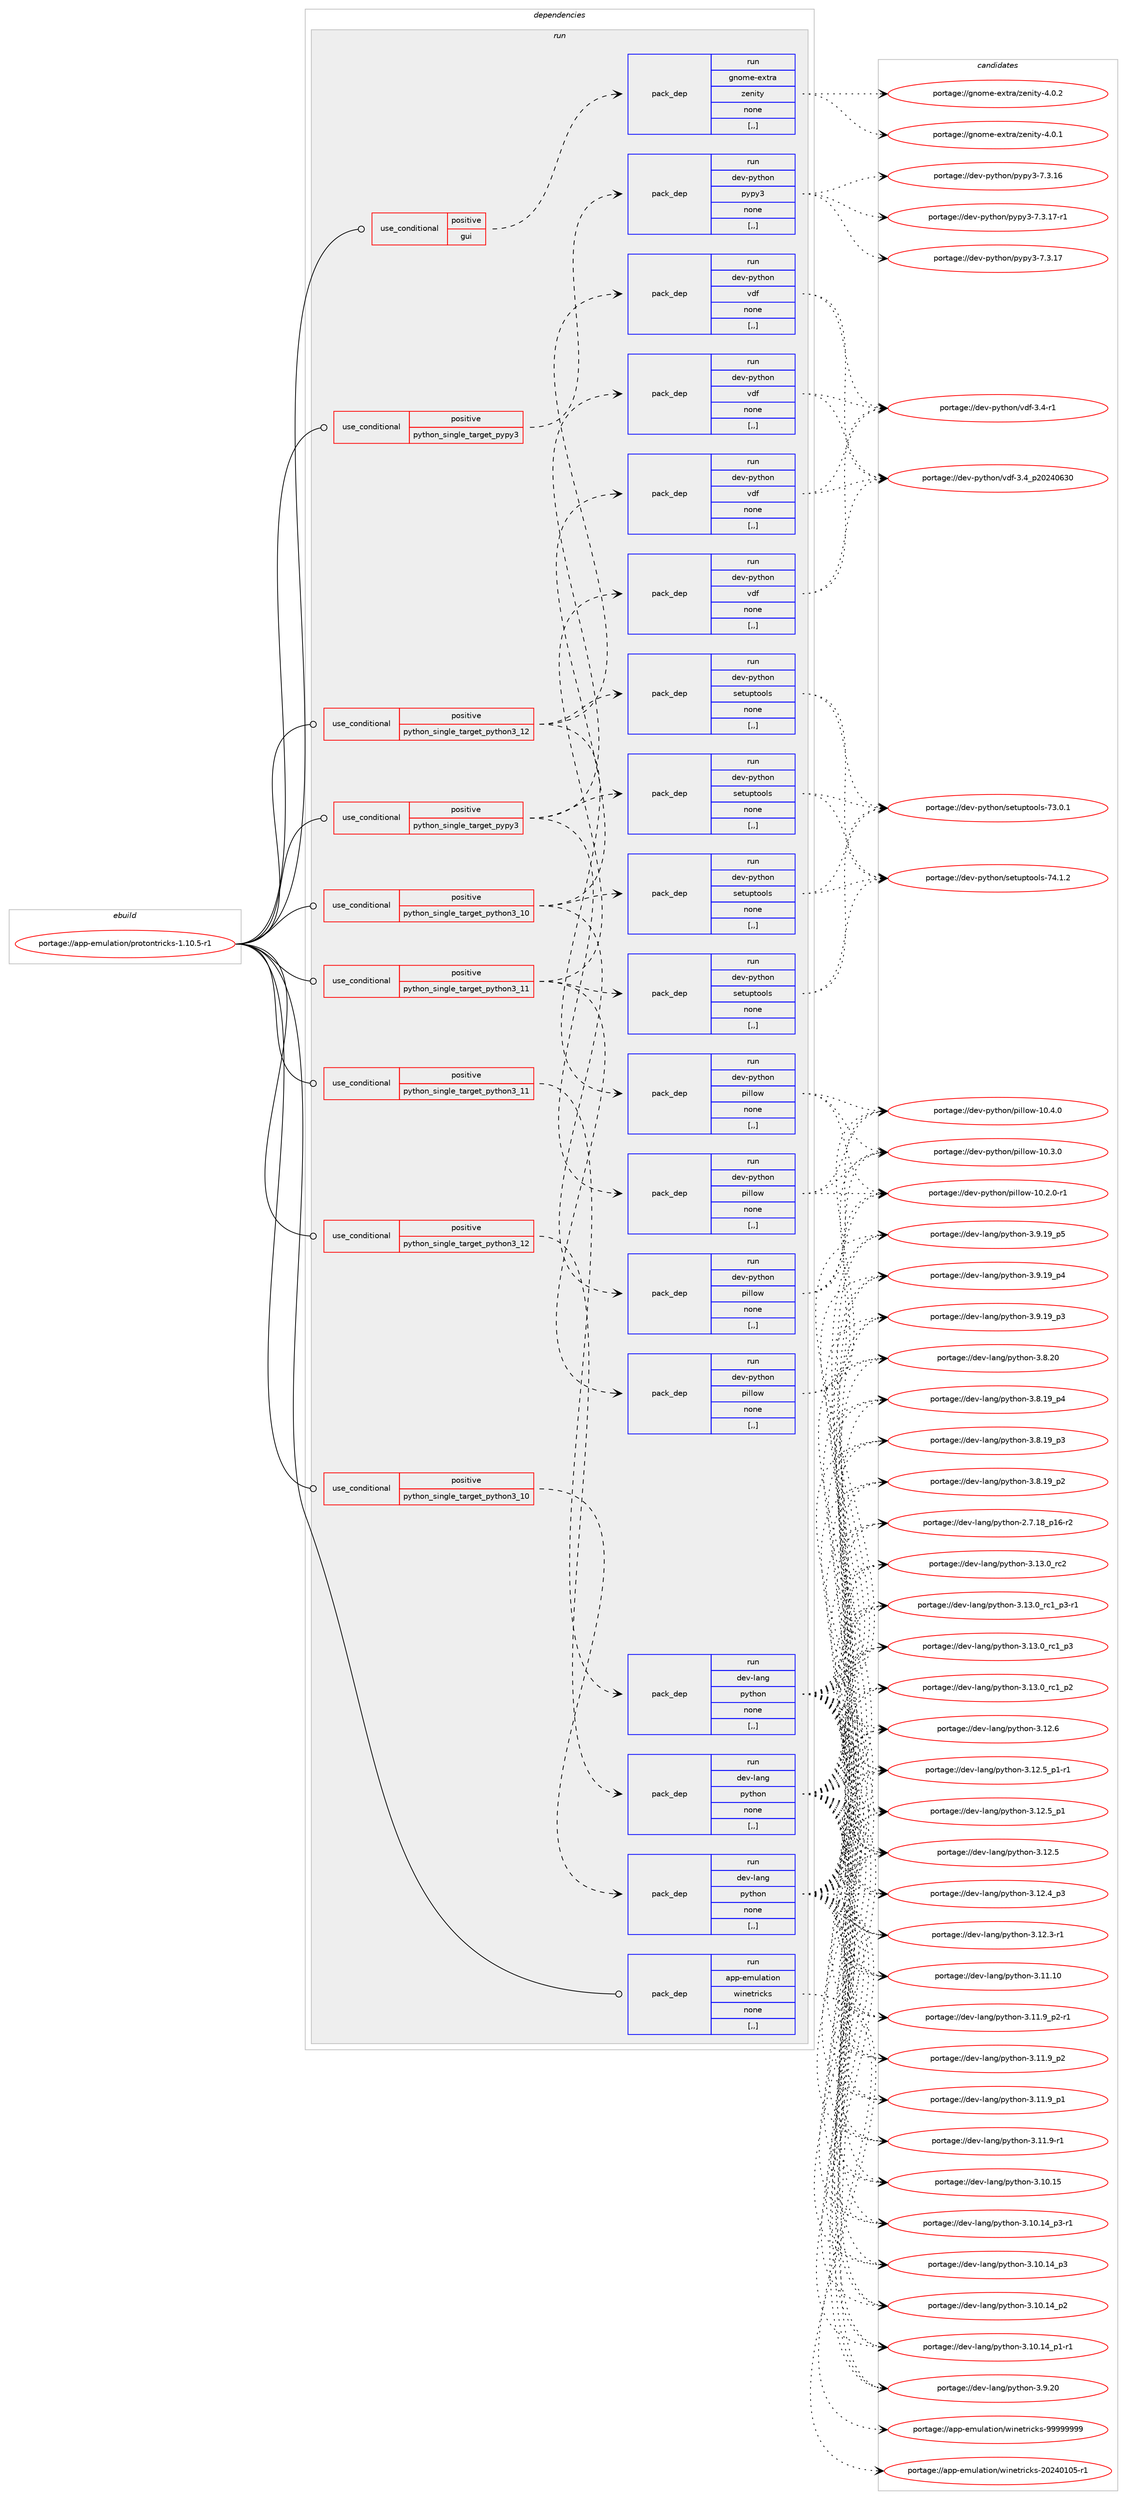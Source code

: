 digraph prolog {

# *************
# Graph options
# *************

newrank=true;
concentrate=true;
compound=true;
graph [rankdir=LR,fontname=Helvetica,fontsize=10,ranksep=1.5];#, ranksep=2.5, nodesep=0.2];
edge  [arrowhead=vee];
node  [fontname=Helvetica,fontsize=10];

# **********
# The ebuild
# **********

subgraph cluster_leftcol {
color=gray;
label=<<i>ebuild</i>>;
id [label="portage://app-emulation/protontricks-1.10.5-r1", color=red, width=4, href="../app-emulation/protontricks-1.10.5-r1.svg"];
}

# ****************
# The dependencies
# ****************

subgraph cluster_midcol {
color=gray;
label=<<i>dependencies</i>>;
subgraph cluster_compile {
fillcolor="#eeeeee";
style=filled;
label=<<i>compile</i>>;
}
subgraph cluster_compileandrun {
fillcolor="#eeeeee";
style=filled;
label=<<i>compile and run</i>>;
}
subgraph cluster_run {
fillcolor="#eeeeee";
style=filled;
label=<<i>run</i>>;
subgraph cond137141 {
dependency520782 [label=<<TABLE BORDER="0" CELLBORDER="1" CELLSPACING="0" CELLPADDING="4"><TR><TD ROWSPAN="3" CELLPADDING="10">use_conditional</TD></TR><TR><TD>positive</TD></TR><TR><TD>gui</TD></TR></TABLE>>, shape=none, color=red];
subgraph pack379835 {
dependency520783 [label=<<TABLE BORDER="0" CELLBORDER="1" CELLSPACING="0" CELLPADDING="4" WIDTH="220"><TR><TD ROWSPAN="6" CELLPADDING="30">pack_dep</TD></TR><TR><TD WIDTH="110">run</TD></TR><TR><TD>gnome-extra</TD></TR><TR><TD>zenity</TD></TR><TR><TD>none</TD></TR><TR><TD>[,,]</TD></TR></TABLE>>, shape=none, color=blue];
}
dependency520782:e -> dependency520783:w [weight=20,style="dashed",arrowhead="vee"];
}
id:e -> dependency520782:w [weight=20,style="solid",arrowhead="odot"];
subgraph cond137142 {
dependency520784 [label=<<TABLE BORDER="0" CELLBORDER="1" CELLSPACING="0" CELLPADDING="4"><TR><TD ROWSPAN="3" CELLPADDING="10">use_conditional</TD></TR><TR><TD>positive</TD></TR><TR><TD>python_single_target_pypy3</TD></TR></TABLE>>, shape=none, color=red];
subgraph pack379836 {
dependency520785 [label=<<TABLE BORDER="0" CELLBORDER="1" CELLSPACING="0" CELLPADDING="4" WIDTH="220"><TR><TD ROWSPAN="6" CELLPADDING="30">pack_dep</TD></TR><TR><TD WIDTH="110">run</TD></TR><TR><TD>dev-python</TD></TR><TR><TD>pillow</TD></TR><TR><TD>none</TD></TR><TR><TD>[,,]</TD></TR></TABLE>>, shape=none, color=blue];
}
dependency520784:e -> dependency520785:w [weight=20,style="dashed",arrowhead="vee"];
subgraph pack379837 {
dependency520786 [label=<<TABLE BORDER="0" CELLBORDER="1" CELLSPACING="0" CELLPADDING="4" WIDTH="220"><TR><TD ROWSPAN="6" CELLPADDING="30">pack_dep</TD></TR><TR><TD WIDTH="110">run</TD></TR><TR><TD>dev-python</TD></TR><TR><TD>setuptools</TD></TR><TR><TD>none</TD></TR><TR><TD>[,,]</TD></TR></TABLE>>, shape=none, color=blue];
}
dependency520784:e -> dependency520786:w [weight=20,style="dashed",arrowhead="vee"];
subgraph pack379838 {
dependency520787 [label=<<TABLE BORDER="0" CELLBORDER="1" CELLSPACING="0" CELLPADDING="4" WIDTH="220"><TR><TD ROWSPAN="6" CELLPADDING="30">pack_dep</TD></TR><TR><TD WIDTH="110">run</TD></TR><TR><TD>dev-python</TD></TR><TR><TD>vdf</TD></TR><TR><TD>none</TD></TR><TR><TD>[,,]</TD></TR></TABLE>>, shape=none, color=blue];
}
dependency520784:e -> dependency520787:w [weight=20,style="dashed",arrowhead="vee"];
}
id:e -> dependency520784:w [weight=20,style="solid",arrowhead="odot"];
subgraph cond137143 {
dependency520788 [label=<<TABLE BORDER="0" CELLBORDER="1" CELLSPACING="0" CELLPADDING="4"><TR><TD ROWSPAN="3" CELLPADDING="10">use_conditional</TD></TR><TR><TD>positive</TD></TR><TR><TD>python_single_target_pypy3</TD></TR></TABLE>>, shape=none, color=red];
subgraph pack379839 {
dependency520789 [label=<<TABLE BORDER="0" CELLBORDER="1" CELLSPACING="0" CELLPADDING="4" WIDTH="220"><TR><TD ROWSPAN="6" CELLPADDING="30">pack_dep</TD></TR><TR><TD WIDTH="110">run</TD></TR><TR><TD>dev-python</TD></TR><TR><TD>pypy3</TD></TR><TR><TD>none</TD></TR><TR><TD>[,,]</TD></TR></TABLE>>, shape=none, color=blue];
}
dependency520788:e -> dependency520789:w [weight=20,style="dashed",arrowhead="vee"];
}
id:e -> dependency520788:w [weight=20,style="solid",arrowhead="odot"];
subgraph cond137144 {
dependency520790 [label=<<TABLE BORDER="0" CELLBORDER="1" CELLSPACING="0" CELLPADDING="4"><TR><TD ROWSPAN="3" CELLPADDING="10">use_conditional</TD></TR><TR><TD>positive</TD></TR><TR><TD>python_single_target_python3_10</TD></TR></TABLE>>, shape=none, color=red];
subgraph pack379840 {
dependency520791 [label=<<TABLE BORDER="0" CELLBORDER="1" CELLSPACING="0" CELLPADDING="4" WIDTH="220"><TR><TD ROWSPAN="6" CELLPADDING="30">pack_dep</TD></TR><TR><TD WIDTH="110">run</TD></TR><TR><TD>dev-lang</TD></TR><TR><TD>python</TD></TR><TR><TD>none</TD></TR><TR><TD>[,,]</TD></TR></TABLE>>, shape=none, color=blue];
}
dependency520790:e -> dependency520791:w [weight=20,style="dashed",arrowhead="vee"];
}
id:e -> dependency520790:w [weight=20,style="solid",arrowhead="odot"];
subgraph cond137145 {
dependency520792 [label=<<TABLE BORDER="0" CELLBORDER="1" CELLSPACING="0" CELLPADDING="4"><TR><TD ROWSPAN="3" CELLPADDING="10">use_conditional</TD></TR><TR><TD>positive</TD></TR><TR><TD>python_single_target_python3_10</TD></TR></TABLE>>, shape=none, color=red];
subgraph pack379841 {
dependency520793 [label=<<TABLE BORDER="0" CELLBORDER="1" CELLSPACING="0" CELLPADDING="4" WIDTH="220"><TR><TD ROWSPAN="6" CELLPADDING="30">pack_dep</TD></TR><TR><TD WIDTH="110">run</TD></TR><TR><TD>dev-python</TD></TR><TR><TD>pillow</TD></TR><TR><TD>none</TD></TR><TR><TD>[,,]</TD></TR></TABLE>>, shape=none, color=blue];
}
dependency520792:e -> dependency520793:w [weight=20,style="dashed",arrowhead="vee"];
subgraph pack379842 {
dependency520794 [label=<<TABLE BORDER="0" CELLBORDER="1" CELLSPACING="0" CELLPADDING="4" WIDTH="220"><TR><TD ROWSPAN="6" CELLPADDING="30">pack_dep</TD></TR><TR><TD WIDTH="110">run</TD></TR><TR><TD>dev-python</TD></TR><TR><TD>setuptools</TD></TR><TR><TD>none</TD></TR><TR><TD>[,,]</TD></TR></TABLE>>, shape=none, color=blue];
}
dependency520792:e -> dependency520794:w [weight=20,style="dashed",arrowhead="vee"];
subgraph pack379843 {
dependency520795 [label=<<TABLE BORDER="0" CELLBORDER="1" CELLSPACING="0" CELLPADDING="4" WIDTH="220"><TR><TD ROWSPAN="6" CELLPADDING="30">pack_dep</TD></TR><TR><TD WIDTH="110">run</TD></TR><TR><TD>dev-python</TD></TR><TR><TD>vdf</TD></TR><TR><TD>none</TD></TR><TR><TD>[,,]</TD></TR></TABLE>>, shape=none, color=blue];
}
dependency520792:e -> dependency520795:w [weight=20,style="dashed",arrowhead="vee"];
}
id:e -> dependency520792:w [weight=20,style="solid",arrowhead="odot"];
subgraph cond137146 {
dependency520796 [label=<<TABLE BORDER="0" CELLBORDER="1" CELLSPACING="0" CELLPADDING="4"><TR><TD ROWSPAN="3" CELLPADDING="10">use_conditional</TD></TR><TR><TD>positive</TD></TR><TR><TD>python_single_target_python3_11</TD></TR></TABLE>>, shape=none, color=red];
subgraph pack379844 {
dependency520797 [label=<<TABLE BORDER="0" CELLBORDER="1" CELLSPACING="0" CELLPADDING="4" WIDTH="220"><TR><TD ROWSPAN="6" CELLPADDING="30">pack_dep</TD></TR><TR><TD WIDTH="110">run</TD></TR><TR><TD>dev-lang</TD></TR><TR><TD>python</TD></TR><TR><TD>none</TD></TR><TR><TD>[,,]</TD></TR></TABLE>>, shape=none, color=blue];
}
dependency520796:e -> dependency520797:w [weight=20,style="dashed",arrowhead="vee"];
}
id:e -> dependency520796:w [weight=20,style="solid",arrowhead="odot"];
subgraph cond137147 {
dependency520798 [label=<<TABLE BORDER="0" CELLBORDER="1" CELLSPACING="0" CELLPADDING="4"><TR><TD ROWSPAN="3" CELLPADDING="10">use_conditional</TD></TR><TR><TD>positive</TD></TR><TR><TD>python_single_target_python3_11</TD></TR></TABLE>>, shape=none, color=red];
subgraph pack379845 {
dependency520799 [label=<<TABLE BORDER="0" CELLBORDER="1" CELLSPACING="0" CELLPADDING="4" WIDTH="220"><TR><TD ROWSPAN="6" CELLPADDING="30">pack_dep</TD></TR><TR><TD WIDTH="110">run</TD></TR><TR><TD>dev-python</TD></TR><TR><TD>pillow</TD></TR><TR><TD>none</TD></TR><TR><TD>[,,]</TD></TR></TABLE>>, shape=none, color=blue];
}
dependency520798:e -> dependency520799:w [weight=20,style="dashed",arrowhead="vee"];
subgraph pack379846 {
dependency520800 [label=<<TABLE BORDER="0" CELLBORDER="1" CELLSPACING="0" CELLPADDING="4" WIDTH="220"><TR><TD ROWSPAN="6" CELLPADDING="30">pack_dep</TD></TR><TR><TD WIDTH="110">run</TD></TR><TR><TD>dev-python</TD></TR><TR><TD>setuptools</TD></TR><TR><TD>none</TD></TR><TR><TD>[,,]</TD></TR></TABLE>>, shape=none, color=blue];
}
dependency520798:e -> dependency520800:w [weight=20,style="dashed",arrowhead="vee"];
subgraph pack379847 {
dependency520801 [label=<<TABLE BORDER="0" CELLBORDER="1" CELLSPACING="0" CELLPADDING="4" WIDTH="220"><TR><TD ROWSPAN="6" CELLPADDING="30">pack_dep</TD></TR><TR><TD WIDTH="110">run</TD></TR><TR><TD>dev-python</TD></TR><TR><TD>vdf</TD></TR><TR><TD>none</TD></TR><TR><TD>[,,]</TD></TR></TABLE>>, shape=none, color=blue];
}
dependency520798:e -> dependency520801:w [weight=20,style="dashed",arrowhead="vee"];
}
id:e -> dependency520798:w [weight=20,style="solid",arrowhead="odot"];
subgraph cond137148 {
dependency520802 [label=<<TABLE BORDER="0" CELLBORDER="1" CELLSPACING="0" CELLPADDING="4"><TR><TD ROWSPAN="3" CELLPADDING="10">use_conditional</TD></TR><TR><TD>positive</TD></TR><TR><TD>python_single_target_python3_12</TD></TR></TABLE>>, shape=none, color=red];
subgraph pack379848 {
dependency520803 [label=<<TABLE BORDER="0" CELLBORDER="1" CELLSPACING="0" CELLPADDING="4" WIDTH="220"><TR><TD ROWSPAN="6" CELLPADDING="30">pack_dep</TD></TR><TR><TD WIDTH="110">run</TD></TR><TR><TD>dev-lang</TD></TR><TR><TD>python</TD></TR><TR><TD>none</TD></TR><TR><TD>[,,]</TD></TR></TABLE>>, shape=none, color=blue];
}
dependency520802:e -> dependency520803:w [weight=20,style="dashed",arrowhead="vee"];
}
id:e -> dependency520802:w [weight=20,style="solid",arrowhead="odot"];
subgraph cond137149 {
dependency520804 [label=<<TABLE BORDER="0" CELLBORDER="1" CELLSPACING="0" CELLPADDING="4"><TR><TD ROWSPAN="3" CELLPADDING="10">use_conditional</TD></TR><TR><TD>positive</TD></TR><TR><TD>python_single_target_python3_12</TD></TR></TABLE>>, shape=none, color=red];
subgraph pack379849 {
dependency520805 [label=<<TABLE BORDER="0" CELLBORDER="1" CELLSPACING="0" CELLPADDING="4" WIDTH="220"><TR><TD ROWSPAN="6" CELLPADDING="30">pack_dep</TD></TR><TR><TD WIDTH="110">run</TD></TR><TR><TD>dev-python</TD></TR><TR><TD>pillow</TD></TR><TR><TD>none</TD></TR><TR><TD>[,,]</TD></TR></TABLE>>, shape=none, color=blue];
}
dependency520804:e -> dependency520805:w [weight=20,style="dashed",arrowhead="vee"];
subgraph pack379850 {
dependency520806 [label=<<TABLE BORDER="0" CELLBORDER="1" CELLSPACING="0" CELLPADDING="4" WIDTH="220"><TR><TD ROWSPAN="6" CELLPADDING="30">pack_dep</TD></TR><TR><TD WIDTH="110">run</TD></TR><TR><TD>dev-python</TD></TR><TR><TD>setuptools</TD></TR><TR><TD>none</TD></TR><TR><TD>[,,]</TD></TR></TABLE>>, shape=none, color=blue];
}
dependency520804:e -> dependency520806:w [weight=20,style="dashed",arrowhead="vee"];
subgraph pack379851 {
dependency520807 [label=<<TABLE BORDER="0" CELLBORDER="1" CELLSPACING="0" CELLPADDING="4" WIDTH="220"><TR><TD ROWSPAN="6" CELLPADDING="30">pack_dep</TD></TR><TR><TD WIDTH="110">run</TD></TR><TR><TD>dev-python</TD></TR><TR><TD>vdf</TD></TR><TR><TD>none</TD></TR><TR><TD>[,,]</TD></TR></TABLE>>, shape=none, color=blue];
}
dependency520804:e -> dependency520807:w [weight=20,style="dashed",arrowhead="vee"];
}
id:e -> dependency520804:w [weight=20,style="solid",arrowhead="odot"];
subgraph pack379852 {
dependency520808 [label=<<TABLE BORDER="0" CELLBORDER="1" CELLSPACING="0" CELLPADDING="4" WIDTH="220"><TR><TD ROWSPAN="6" CELLPADDING="30">pack_dep</TD></TR><TR><TD WIDTH="110">run</TD></TR><TR><TD>app-emulation</TD></TR><TR><TD>winetricks</TD></TR><TR><TD>none</TD></TR><TR><TD>[,,]</TD></TR></TABLE>>, shape=none, color=blue];
}
id:e -> dependency520808:w [weight=20,style="solid",arrowhead="odot"];
}
}

# **************
# The candidates
# **************

subgraph cluster_choices {
rank=same;
color=gray;
label=<<i>candidates</i>>;

subgraph choice379835 {
color=black;
nodesep=1;
choice103110111109101451011201161149747122101110105116121455246484650 [label="portage://gnome-extra/zenity-4.0.2", color=red, width=4,href="../gnome-extra/zenity-4.0.2.svg"];
choice103110111109101451011201161149747122101110105116121455246484649 [label="portage://gnome-extra/zenity-4.0.1", color=red, width=4,href="../gnome-extra/zenity-4.0.1.svg"];
dependency520783:e -> choice103110111109101451011201161149747122101110105116121455246484650:w [style=dotted,weight="100"];
dependency520783:e -> choice103110111109101451011201161149747122101110105116121455246484649:w [style=dotted,weight="100"];
}
subgraph choice379836 {
color=black;
nodesep=1;
choice100101118451121211161041111104711210510810811111945494846524648 [label="portage://dev-python/pillow-10.4.0", color=red, width=4,href="../dev-python/pillow-10.4.0.svg"];
choice100101118451121211161041111104711210510810811111945494846514648 [label="portage://dev-python/pillow-10.3.0", color=red, width=4,href="../dev-python/pillow-10.3.0.svg"];
choice1001011184511212111610411111047112105108108111119454948465046484511449 [label="portage://dev-python/pillow-10.2.0-r1", color=red, width=4,href="../dev-python/pillow-10.2.0-r1.svg"];
dependency520785:e -> choice100101118451121211161041111104711210510810811111945494846524648:w [style=dotted,weight="100"];
dependency520785:e -> choice100101118451121211161041111104711210510810811111945494846514648:w [style=dotted,weight="100"];
dependency520785:e -> choice1001011184511212111610411111047112105108108111119454948465046484511449:w [style=dotted,weight="100"];
}
subgraph choice379837 {
color=black;
nodesep=1;
choice100101118451121211161041111104711510111611711211611111110811545555246494650 [label="portage://dev-python/setuptools-74.1.2", color=red, width=4,href="../dev-python/setuptools-74.1.2.svg"];
choice100101118451121211161041111104711510111611711211611111110811545555146484649 [label="portage://dev-python/setuptools-73.0.1", color=red, width=4,href="../dev-python/setuptools-73.0.1.svg"];
dependency520786:e -> choice100101118451121211161041111104711510111611711211611111110811545555246494650:w [style=dotted,weight="100"];
dependency520786:e -> choice100101118451121211161041111104711510111611711211611111110811545555146484649:w [style=dotted,weight="100"];
}
subgraph choice379838 {
color=black;
nodesep=1;
choice100101118451121211161041111104711810010245514652951125048505248545148 [label="portage://dev-python/vdf-3.4_p20240630", color=red, width=4,href="../dev-python/vdf-3.4_p20240630.svg"];
choice1001011184511212111610411111047118100102455146524511449 [label="portage://dev-python/vdf-3.4-r1", color=red, width=4,href="../dev-python/vdf-3.4-r1.svg"];
dependency520787:e -> choice100101118451121211161041111104711810010245514652951125048505248545148:w [style=dotted,weight="100"];
dependency520787:e -> choice1001011184511212111610411111047118100102455146524511449:w [style=dotted,weight="100"];
}
subgraph choice379839 {
color=black;
nodesep=1;
choice100101118451121211161041111104711212111212151455546514649554511449 [label="portage://dev-python/pypy3-7.3.17-r1", color=red, width=4,href="../dev-python/pypy3-7.3.17-r1.svg"];
choice10010111845112121116104111110471121211121215145554651464955 [label="portage://dev-python/pypy3-7.3.17", color=red, width=4,href="../dev-python/pypy3-7.3.17.svg"];
choice10010111845112121116104111110471121211121215145554651464954 [label="portage://dev-python/pypy3-7.3.16", color=red, width=4,href="../dev-python/pypy3-7.3.16.svg"];
dependency520789:e -> choice100101118451121211161041111104711212111212151455546514649554511449:w [style=dotted,weight="100"];
dependency520789:e -> choice10010111845112121116104111110471121211121215145554651464955:w [style=dotted,weight="100"];
dependency520789:e -> choice10010111845112121116104111110471121211121215145554651464954:w [style=dotted,weight="100"];
}
subgraph choice379840 {
color=black;
nodesep=1;
choice10010111845108971101034711212111610411111045514649514648951149950 [label="portage://dev-lang/python-3.13.0_rc2", color=red, width=4,href="../dev-lang/python-3.13.0_rc2.svg"];
choice1001011184510897110103471121211161041111104551464951464895114994995112514511449 [label="portage://dev-lang/python-3.13.0_rc1_p3-r1", color=red, width=4,href="../dev-lang/python-3.13.0_rc1_p3-r1.svg"];
choice100101118451089711010347112121116104111110455146495146489511499499511251 [label="portage://dev-lang/python-3.13.0_rc1_p3", color=red, width=4,href="../dev-lang/python-3.13.0_rc1_p3.svg"];
choice100101118451089711010347112121116104111110455146495146489511499499511250 [label="portage://dev-lang/python-3.13.0_rc1_p2", color=red, width=4,href="../dev-lang/python-3.13.0_rc1_p2.svg"];
choice10010111845108971101034711212111610411111045514649504654 [label="portage://dev-lang/python-3.12.6", color=red, width=4,href="../dev-lang/python-3.12.6.svg"];
choice1001011184510897110103471121211161041111104551464950465395112494511449 [label="portage://dev-lang/python-3.12.5_p1-r1", color=red, width=4,href="../dev-lang/python-3.12.5_p1-r1.svg"];
choice100101118451089711010347112121116104111110455146495046539511249 [label="portage://dev-lang/python-3.12.5_p1", color=red, width=4,href="../dev-lang/python-3.12.5_p1.svg"];
choice10010111845108971101034711212111610411111045514649504653 [label="portage://dev-lang/python-3.12.5", color=red, width=4,href="../dev-lang/python-3.12.5.svg"];
choice100101118451089711010347112121116104111110455146495046529511251 [label="portage://dev-lang/python-3.12.4_p3", color=red, width=4,href="../dev-lang/python-3.12.4_p3.svg"];
choice100101118451089711010347112121116104111110455146495046514511449 [label="portage://dev-lang/python-3.12.3-r1", color=red, width=4,href="../dev-lang/python-3.12.3-r1.svg"];
choice1001011184510897110103471121211161041111104551464949464948 [label="portage://dev-lang/python-3.11.10", color=red, width=4,href="../dev-lang/python-3.11.10.svg"];
choice1001011184510897110103471121211161041111104551464949465795112504511449 [label="portage://dev-lang/python-3.11.9_p2-r1", color=red, width=4,href="../dev-lang/python-3.11.9_p2-r1.svg"];
choice100101118451089711010347112121116104111110455146494946579511250 [label="portage://dev-lang/python-3.11.9_p2", color=red, width=4,href="../dev-lang/python-3.11.9_p2.svg"];
choice100101118451089711010347112121116104111110455146494946579511249 [label="portage://dev-lang/python-3.11.9_p1", color=red, width=4,href="../dev-lang/python-3.11.9_p1.svg"];
choice100101118451089711010347112121116104111110455146494946574511449 [label="portage://dev-lang/python-3.11.9-r1", color=red, width=4,href="../dev-lang/python-3.11.9-r1.svg"];
choice1001011184510897110103471121211161041111104551464948464953 [label="portage://dev-lang/python-3.10.15", color=red, width=4,href="../dev-lang/python-3.10.15.svg"];
choice100101118451089711010347112121116104111110455146494846495295112514511449 [label="portage://dev-lang/python-3.10.14_p3-r1", color=red, width=4,href="../dev-lang/python-3.10.14_p3-r1.svg"];
choice10010111845108971101034711212111610411111045514649484649529511251 [label="portage://dev-lang/python-3.10.14_p3", color=red, width=4,href="../dev-lang/python-3.10.14_p3.svg"];
choice10010111845108971101034711212111610411111045514649484649529511250 [label="portage://dev-lang/python-3.10.14_p2", color=red, width=4,href="../dev-lang/python-3.10.14_p2.svg"];
choice100101118451089711010347112121116104111110455146494846495295112494511449 [label="portage://dev-lang/python-3.10.14_p1-r1", color=red, width=4,href="../dev-lang/python-3.10.14_p1-r1.svg"];
choice10010111845108971101034711212111610411111045514657465048 [label="portage://dev-lang/python-3.9.20", color=red, width=4,href="../dev-lang/python-3.9.20.svg"];
choice100101118451089711010347112121116104111110455146574649579511253 [label="portage://dev-lang/python-3.9.19_p5", color=red, width=4,href="../dev-lang/python-3.9.19_p5.svg"];
choice100101118451089711010347112121116104111110455146574649579511252 [label="portage://dev-lang/python-3.9.19_p4", color=red, width=4,href="../dev-lang/python-3.9.19_p4.svg"];
choice100101118451089711010347112121116104111110455146574649579511251 [label="portage://dev-lang/python-3.9.19_p3", color=red, width=4,href="../dev-lang/python-3.9.19_p3.svg"];
choice10010111845108971101034711212111610411111045514656465048 [label="portage://dev-lang/python-3.8.20", color=red, width=4,href="../dev-lang/python-3.8.20.svg"];
choice100101118451089711010347112121116104111110455146564649579511252 [label="portage://dev-lang/python-3.8.19_p4", color=red, width=4,href="../dev-lang/python-3.8.19_p4.svg"];
choice100101118451089711010347112121116104111110455146564649579511251 [label="portage://dev-lang/python-3.8.19_p3", color=red, width=4,href="../dev-lang/python-3.8.19_p3.svg"];
choice100101118451089711010347112121116104111110455146564649579511250 [label="portage://dev-lang/python-3.8.19_p2", color=red, width=4,href="../dev-lang/python-3.8.19_p2.svg"];
choice100101118451089711010347112121116104111110455046554649569511249544511450 [label="portage://dev-lang/python-2.7.18_p16-r2", color=red, width=4,href="../dev-lang/python-2.7.18_p16-r2.svg"];
dependency520791:e -> choice10010111845108971101034711212111610411111045514649514648951149950:w [style=dotted,weight="100"];
dependency520791:e -> choice1001011184510897110103471121211161041111104551464951464895114994995112514511449:w [style=dotted,weight="100"];
dependency520791:e -> choice100101118451089711010347112121116104111110455146495146489511499499511251:w [style=dotted,weight="100"];
dependency520791:e -> choice100101118451089711010347112121116104111110455146495146489511499499511250:w [style=dotted,weight="100"];
dependency520791:e -> choice10010111845108971101034711212111610411111045514649504654:w [style=dotted,weight="100"];
dependency520791:e -> choice1001011184510897110103471121211161041111104551464950465395112494511449:w [style=dotted,weight="100"];
dependency520791:e -> choice100101118451089711010347112121116104111110455146495046539511249:w [style=dotted,weight="100"];
dependency520791:e -> choice10010111845108971101034711212111610411111045514649504653:w [style=dotted,weight="100"];
dependency520791:e -> choice100101118451089711010347112121116104111110455146495046529511251:w [style=dotted,weight="100"];
dependency520791:e -> choice100101118451089711010347112121116104111110455146495046514511449:w [style=dotted,weight="100"];
dependency520791:e -> choice1001011184510897110103471121211161041111104551464949464948:w [style=dotted,weight="100"];
dependency520791:e -> choice1001011184510897110103471121211161041111104551464949465795112504511449:w [style=dotted,weight="100"];
dependency520791:e -> choice100101118451089711010347112121116104111110455146494946579511250:w [style=dotted,weight="100"];
dependency520791:e -> choice100101118451089711010347112121116104111110455146494946579511249:w [style=dotted,weight="100"];
dependency520791:e -> choice100101118451089711010347112121116104111110455146494946574511449:w [style=dotted,weight="100"];
dependency520791:e -> choice1001011184510897110103471121211161041111104551464948464953:w [style=dotted,weight="100"];
dependency520791:e -> choice100101118451089711010347112121116104111110455146494846495295112514511449:w [style=dotted,weight="100"];
dependency520791:e -> choice10010111845108971101034711212111610411111045514649484649529511251:w [style=dotted,weight="100"];
dependency520791:e -> choice10010111845108971101034711212111610411111045514649484649529511250:w [style=dotted,weight="100"];
dependency520791:e -> choice100101118451089711010347112121116104111110455146494846495295112494511449:w [style=dotted,weight="100"];
dependency520791:e -> choice10010111845108971101034711212111610411111045514657465048:w [style=dotted,weight="100"];
dependency520791:e -> choice100101118451089711010347112121116104111110455146574649579511253:w [style=dotted,weight="100"];
dependency520791:e -> choice100101118451089711010347112121116104111110455146574649579511252:w [style=dotted,weight="100"];
dependency520791:e -> choice100101118451089711010347112121116104111110455146574649579511251:w [style=dotted,weight="100"];
dependency520791:e -> choice10010111845108971101034711212111610411111045514656465048:w [style=dotted,weight="100"];
dependency520791:e -> choice100101118451089711010347112121116104111110455146564649579511252:w [style=dotted,weight="100"];
dependency520791:e -> choice100101118451089711010347112121116104111110455146564649579511251:w [style=dotted,weight="100"];
dependency520791:e -> choice100101118451089711010347112121116104111110455146564649579511250:w [style=dotted,weight="100"];
dependency520791:e -> choice100101118451089711010347112121116104111110455046554649569511249544511450:w [style=dotted,weight="100"];
}
subgraph choice379841 {
color=black;
nodesep=1;
choice100101118451121211161041111104711210510810811111945494846524648 [label="portage://dev-python/pillow-10.4.0", color=red, width=4,href="../dev-python/pillow-10.4.0.svg"];
choice100101118451121211161041111104711210510810811111945494846514648 [label="portage://dev-python/pillow-10.3.0", color=red, width=4,href="../dev-python/pillow-10.3.0.svg"];
choice1001011184511212111610411111047112105108108111119454948465046484511449 [label="portage://dev-python/pillow-10.2.0-r1", color=red, width=4,href="../dev-python/pillow-10.2.0-r1.svg"];
dependency520793:e -> choice100101118451121211161041111104711210510810811111945494846524648:w [style=dotted,weight="100"];
dependency520793:e -> choice100101118451121211161041111104711210510810811111945494846514648:w [style=dotted,weight="100"];
dependency520793:e -> choice1001011184511212111610411111047112105108108111119454948465046484511449:w [style=dotted,weight="100"];
}
subgraph choice379842 {
color=black;
nodesep=1;
choice100101118451121211161041111104711510111611711211611111110811545555246494650 [label="portage://dev-python/setuptools-74.1.2", color=red, width=4,href="../dev-python/setuptools-74.1.2.svg"];
choice100101118451121211161041111104711510111611711211611111110811545555146484649 [label="portage://dev-python/setuptools-73.0.1", color=red, width=4,href="../dev-python/setuptools-73.0.1.svg"];
dependency520794:e -> choice100101118451121211161041111104711510111611711211611111110811545555246494650:w [style=dotted,weight="100"];
dependency520794:e -> choice100101118451121211161041111104711510111611711211611111110811545555146484649:w [style=dotted,weight="100"];
}
subgraph choice379843 {
color=black;
nodesep=1;
choice100101118451121211161041111104711810010245514652951125048505248545148 [label="portage://dev-python/vdf-3.4_p20240630", color=red, width=4,href="../dev-python/vdf-3.4_p20240630.svg"];
choice1001011184511212111610411111047118100102455146524511449 [label="portage://dev-python/vdf-3.4-r1", color=red, width=4,href="../dev-python/vdf-3.4-r1.svg"];
dependency520795:e -> choice100101118451121211161041111104711810010245514652951125048505248545148:w [style=dotted,weight="100"];
dependency520795:e -> choice1001011184511212111610411111047118100102455146524511449:w [style=dotted,weight="100"];
}
subgraph choice379844 {
color=black;
nodesep=1;
choice10010111845108971101034711212111610411111045514649514648951149950 [label="portage://dev-lang/python-3.13.0_rc2", color=red, width=4,href="../dev-lang/python-3.13.0_rc2.svg"];
choice1001011184510897110103471121211161041111104551464951464895114994995112514511449 [label="portage://dev-lang/python-3.13.0_rc1_p3-r1", color=red, width=4,href="../dev-lang/python-3.13.0_rc1_p3-r1.svg"];
choice100101118451089711010347112121116104111110455146495146489511499499511251 [label="portage://dev-lang/python-3.13.0_rc1_p3", color=red, width=4,href="../dev-lang/python-3.13.0_rc1_p3.svg"];
choice100101118451089711010347112121116104111110455146495146489511499499511250 [label="portage://dev-lang/python-3.13.0_rc1_p2", color=red, width=4,href="../dev-lang/python-3.13.0_rc1_p2.svg"];
choice10010111845108971101034711212111610411111045514649504654 [label="portage://dev-lang/python-3.12.6", color=red, width=4,href="../dev-lang/python-3.12.6.svg"];
choice1001011184510897110103471121211161041111104551464950465395112494511449 [label="portage://dev-lang/python-3.12.5_p1-r1", color=red, width=4,href="../dev-lang/python-3.12.5_p1-r1.svg"];
choice100101118451089711010347112121116104111110455146495046539511249 [label="portage://dev-lang/python-3.12.5_p1", color=red, width=4,href="../dev-lang/python-3.12.5_p1.svg"];
choice10010111845108971101034711212111610411111045514649504653 [label="portage://dev-lang/python-3.12.5", color=red, width=4,href="../dev-lang/python-3.12.5.svg"];
choice100101118451089711010347112121116104111110455146495046529511251 [label="portage://dev-lang/python-3.12.4_p3", color=red, width=4,href="../dev-lang/python-3.12.4_p3.svg"];
choice100101118451089711010347112121116104111110455146495046514511449 [label="portage://dev-lang/python-3.12.3-r1", color=red, width=4,href="../dev-lang/python-3.12.3-r1.svg"];
choice1001011184510897110103471121211161041111104551464949464948 [label="portage://dev-lang/python-3.11.10", color=red, width=4,href="../dev-lang/python-3.11.10.svg"];
choice1001011184510897110103471121211161041111104551464949465795112504511449 [label="portage://dev-lang/python-3.11.9_p2-r1", color=red, width=4,href="../dev-lang/python-3.11.9_p2-r1.svg"];
choice100101118451089711010347112121116104111110455146494946579511250 [label="portage://dev-lang/python-3.11.9_p2", color=red, width=4,href="../dev-lang/python-3.11.9_p2.svg"];
choice100101118451089711010347112121116104111110455146494946579511249 [label="portage://dev-lang/python-3.11.9_p1", color=red, width=4,href="../dev-lang/python-3.11.9_p1.svg"];
choice100101118451089711010347112121116104111110455146494946574511449 [label="portage://dev-lang/python-3.11.9-r1", color=red, width=4,href="../dev-lang/python-3.11.9-r1.svg"];
choice1001011184510897110103471121211161041111104551464948464953 [label="portage://dev-lang/python-3.10.15", color=red, width=4,href="../dev-lang/python-3.10.15.svg"];
choice100101118451089711010347112121116104111110455146494846495295112514511449 [label="portage://dev-lang/python-3.10.14_p3-r1", color=red, width=4,href="../dev-lang/python-3.10.14_p3-r1.svg"];
choice10010111845108971101034711212111610411111045514649484649529511251 [label="portage://dev-lang/python-3.10.14_p3", color=red, width=4,href="../dev-lang/python-3.10.14_p3.svg"];
choice10010111845108971101034711212111610411111045514649484649529511250 [label="portage://dev-lang/python-3.10.14_p2", color=red, width=4,href="../dev-lang/python-3.10.14_p2.svg"];
choice100101118451089711010347112121116104111110455146494846495295112494511449 [label="portage://dev-lang/python-3.10.14_p1-r1", color=red, width=4,href="../dev-lang/python-3.10.14_p1-r1.svg"];
choice10010111845108971101034711212111610411111045514657465048 [label="portage://dev-lang/python-3.9.20", color=red, width=4,href="../dev-lang/python-3.9.20.svg"];
choice100101118451089711010347112121116104111110455146574649579511253 [label="portage://dev-lang/python-3.9.19_p5", color=red, width=4,href="../dev-lang/python-3.9.19_p5.svg"];
choice100101118451089711010347112121116104111110455146574649579511252 [label="portage://dev-lang/python-3.9.19_p4", color=red, width=4,href="../dev-lang/python-3.9.19_p4.svg"];
choice100101118451089711010347112121116104111110455146574649579511251 [label="portage://dev-lang/python-3.9.19_p3", color=red, width=4,href="../dev-lang/python-3.9.19_p3.svg"];
choice10010111845108971101034711212111610411111045514656465048 [label="portage://dev-lang/python-3.8.20", color=red, width=4,href="../dev-lang/python-3.8.20.svg"];
choice100101118451089711010347112121116104111110455146564649579511252 [label="portage://dev-lang/python-3.8.19_p4", color=red, width=4,href="../dev-lang/python-3.8.19_p4.svg"];
choice100101118451089711010347112121116104111110455146564649579511251 [label="portage://dev-lang/python-3.8.19_p3", color=red, width=4,href="../dev-lang/python-3.8.19_p3.svg"];
choice100101118451089711010347112121116104111110455146564649579511250 [label="portage://dev-lang/python-3.8.19_p2", color=red, width=4,href="../dev-lang/python-3.8.19_p2.svg"];
choice100101118451089711010347112121116104111110455046554649569511249544511450 [label="portage://dev-lang/python-2.7.18_p16-r2", color=red, width=4,href="../dev-lang/python-2.7.18_p16-r2.svg"];
dependency520797:e -> choice10010111845108971101034711212111610411111045514649514648951149950:w [style=dotted,weight="100"];
dependency520797:e -> choice1001011184510897110103471121211161041111104551464951464895114994995112514511449:w [style=dotted,weight="100"];
dependency520797:e -> choice100101118451089711010347112121116104111110455146495146489511499499511251:w [style=dotted,weight="100"];
dependency520797:e -> choice100101118451089711010347112121116104111110455146495146489511499499511250:w [style=dotted,weight="100"];
dependency520797:e -> choice10010111845108971101034711212111610411111045514649504654:w [style=dotted,weight="100"];
dependency520797:e -> choice1001011184510897110103471121211161041111104551464950465395112494511449:w [style=dotted,weight="100"];
dependency520797:e -> choice100101118451089711010347112121116104111110455146495046539511249:w [style=dotted,weight="100"];
dependency520797:e -> choice10010111845108971101034711212111610411111045514649504653:w [style=dotted,weight="100"];
dependency520797:e -> choice100101118451089711010347112121116104111110455146495046529511251:w [style=dotted,weight="100"];
dependency520797:e -> choice100101118451089711010347112121116104111110455146495046514511449:w [style=dotted,weight="100"];
dependency520797:e -> choice1001011184510897110103471121211161041111104551464949464948:w [style=dotted,weight="100"];
dependency520797:e -> choice1001011184510897110103471121211161041111104551464949465795112504511449:w [style=dotted,weight="100"];
dependency520797:e -> choice100101118451089711010347112121116104111110455146494946579511250:w [style=dotted,weight="100"];
dependency520797:e -> choice100101118451089711010347112121116104111110455146494946579511249:w [style=dotted,weight="100"];
dependency520797:e -> choice100101118451089711010347112121116104111110455146494946574511449:w [style=dotted,weight="100"];
dependency520797:e -> choice1001011184510897110103471121211161041111104551464948464953:w [style=dotted,weight="100"];
dependency520797:e -> choice100101118451089711010347112121116104111110455146494846495295112514511449:w [style=dotted,weight="100"];
dependency520797:e -> choice10010111845108971101034711212111610411111045514649484649529511251:w [style=dotted,weight="100"];
dependency520797:e -> choice10010111845108971101034711212111610411111045514649484649529511250:w [style=dotted,weight="100"];
dependency520797:e -> choice100101118451089711010347112121116104111110455146494846495295112494511449:w [style=dotted,weight="100"];
dependency520797:e -> choice10010111845108971101034711212111610411111045514657465048:w [style=dotted,weight="100"];
dependency520797:e -> choice100101118451089711010347112121116104111110455146574649579511253:w [style=dotted,weight="100"];
dependency520797:e -> choice100101118451089711010347112121116104111110455146574649579511252:w [style=dotted,weight="100"];
dependency520797:e -> choice100101118451089711010347112121116104111110455146574649579511251:w [style=dotted,weight="100"];
dependency520797:e -> choice10010111845108971101034711212111610411111045514656465048:w [style=dotted,weight="100"];
dependency520797:e -> choice100101118451089711010347112121116104111110455146564649579511252:w [style=dotted,weight="100"];
dependency520797:e -> choice100101118451089711010347112121116104111110455146564649579511251:w [style=dotted,weight="100"];
dependency520797:e -> choice100101118451089711010347112121116104111110455146564649579511250:w [style=dotted,weight="100"];
dependency520797:e -> choice100101118451089711010347112121116104111110455046554649569511249544511450:w [style=dotted,weight="100"];
}
subgraph choice379845 {
color=black;
nodesep=1;
choice100101118451121211161041111104711210510810811111945494846524648 [label="portage://dev-python/pillow-10.4.0", color=red, width=4,href="../dev-python/pillow-10.4.0.svg"];
choice100101118451121211161041111104711210510810811111945494846514648 [label="portage://dev-python/pillow-10.3.0", color=red, width=4,href="../dev-python/pillow-10.3.0.svg"];
choice1001011184511212111610411111047112105108108111119454948465046484511449 [label="portage://dev-python/pillow-10.2.0-r1", color=red, width=4,href="../dev-python/pillow-10.2.0-r1.svg"];
dependency520799:e -> choice100101118451121211161041111104711210510810811111945494846524648:w [style=dotted,weight="100"];
dependency520799:e -> choice100101118451121211161041111104711210510810811111945494846514648:w [style=dotted,weight="100"];
dependency520799:e -> choice1001011184511212111610411111047112105108108111119454948465046484511449:w [style=dotted,weight="100"];
}
subgraph choice379846 {
color=black;
nodesep=1;
choice100101118451121211161041111104711510111611711211611111110811545555246494650 [label="portage://dev-python/setuptools-74.1.2", color=red, width=4,href="../dev-python/setuptools-74.1.2.svg"];
choice100101118451121211161041111104711510111611711211611111110811545555146484649 [label="portage://dev-python/setuptools-73.0.1", color=red, width=4,href="../dev-python/setuptools-73.0.1.svg"];
dependency520800:e -> choice100101118451121211161041111104711510111611711211611111110811545555246494650:w [style=dotted,weight="100"];
dependency520800:e -> choice100101118451121211161041111104711510111611711211611111110811545555146484649:w [style=dotted,weight="100"];
}
subgraph choice379847 {
color=black;
nodesep=1;
choice100101118451121211161041111104711810010245514652951125048505248545148 [label="portage://dev-python/vdf-3.4_p20240630", color=red, width=4,href="../dev-python/vdf-3.4_p20240630.svg"];
choice1001011184511212111610411111047118100102455146524511449 [label="portage://dev-python/vdf-3.4-r1", color=red, width=4,href="../dev-python/vdf-3.4-r1.svg"];
dependency520801:e -> choice100101118451121211161041111104711810010245514652951125048505248545148:w [style=dotted,weight="100"];
dependency520801:e -> choice1001011184511212111610411111047118100102455146524511449:w [style=dotted,weight="100"];
}
subgraph choice379848 {
color=black;
nodesep=1;
choice10010111845108971101034711212111610411111045514649514648951149950 [label="portage://dev-lang/python-3.13.0_rc2", color=red, width=4,href="../dev-lang/python-3.13.0_rc2.svg"];
choice1001011184510897110103471121211161041111104551464951464895114994995112514511449 [label="portage://dev-lang/python-3.13.0_rc1_p3-r1", color=red, width=4,href="../dev-lang/python-3.13.0_rc1_p3-r1.svg"];
choice100101118451089711010347112121116104111110455146495146489511499499511251 [label="portage://dev-lang/python-3.13.0_rc1_p3", color=red, width=4,href="../dev-lang/python-3.13.0_rc1_p3.svg"];
choice100101118451089711010347112121116104111110455146495146489511499499511250 [label="portage://dev-lang/python-3.13.0_rc1_p2", color=red, width=4,href="../dev-lang/python-3.13.0_rc1_p2.svg"];
choice10010111845108971101034711212111610411111045514649504654 [label="portage://dev-lang/python-3.12.6", color=red, width=4,href="../dev-lang/python-3.12.6.svg"];
choice1001011184510897110103471121211161041111104551464950465395112494511449 [label="portage://dev-lang/python-3.12.5_p1-r1", color=red, width=4,href="../dev-lang/python-3.12.5_p1-r1.svg"];
choice100101118451089711010347112121116104111110455146495046539511249 [label="portage://dev-lang/python-3.12.5_p1", color=red, width=4,href="../dev-lang/python-3.12.5_p1.svg"];
choice10010111845108971101034711212111610411111045514649504653 [label="portage://dev-lang/python-3.12.5", color=red, width=4,href="../dev-lang/python-3.12.5.svg"];
choice100101118451089711010347112121116104111110455146495046529511251 [label="portage://dev-lang/python-3.12.4_p3", color=red, width=4,href="../dev-lang/python-3.12.4_p3.svg"];
choice100101118451089711010347112121116104111110455146495046514511449 [label="portage://dev-lang/python-3.12.3-r1", color=red, width=4,href="../dev-lang/python-3.12.3-r1.svg"];
choice1001011184510897110103471121211161041111104551464949464948 [label="portage://dev-lang/python-3.11.10", color=red, width=4,href="../dev-lang/python-3.11.10.svg"];
choice1001011184510897110103471121211161041111104551464949465795112504511449 [label="portage://dev-lang/python-3.11.9_p2-r1", color=red, width=4,href="../dev-lang/python-3.11.9_p2-r1.svg"];
choice100101118451089711010347112121116104111110455146494946579511250 [label="portage://dev-lang/python-3.11.9_p2", color=red, width=4,href="../dev-lang/python-3.11.9_p2.svg"];
choice100101118451089711010347112121116104111110455146494946579511249 [label="portage://dev-lang/python-3.11.9_p1", color=red, width=4,href="../dev-lang/python-3.11.9_p1.svg"];
choice100101118451089711010347112121116104111110455146494946574511449 [label="portage://dev-lang/python-3.11.9-r1", color=red, width=4,href="../dev-lang/python-3.11.9-r1.svg"];
choice1001011184510897110103471121211161041111104551464948464953 [label="portage://dev-lang/python-3.10.15", color=red, width=4,href="../dev-lang/python-3.10.15.svg"];
choice100101118451089711010347112121116104111110455146494846495295112514511449 [label="portage://dev-lang/python-3.10.14_p3-r1", color=red, width=4,href="../dev-lang/python-3.10.14_p3-r1.svg"];
choice10010111845108971101034711212111610411111045514649484649529511251 [label="portage://dev-lang/python-3.10.14_p3", color=red, width=4,href="../dev-lang/python-3.10.14_p3.svg"];
choice10010111845108971101034711212111610411111045514649484649529511250 [label="portage://dev-lang/python-3.10.14_p2", color=red, width=4,href="../dev-lang/python-3.10.14_p2.svg"];
choice100101118451089711010347112121116104111110455146494846495295112494511449 [label="portage://dev-lang/python-3.10.14_p1-r1", color=red, width=4,href="../dev-lang/python-3.10.14_p1-r1.svg"];
choice10010111845108971101034711212111610411111045514657465048 [label="portage://dev-lang/python-3.9.20", color=red, width=4,href="../dev-lang/python-3.9.20.svg"];
choice100101118451089711010347112121116104111110455146574649579511253 [label="portage://dev-lang/python-3.9.19_p5", color=red, width=4,href="../dev-lang/python-3.9.19_p5.svg"];
choice100101118451089711010347112121116104111110455146574649579511252 [label="portage://dev-lang/python-3.9.19_p4", color=red, width=4,href="../dev-lang/python-3.9.19_p4.svg"];
choice100101118451089711010347112121116104111110455146574649579511251 [label="portage://dev-lang/python-3.9.19_p3", color=red, width=4,href="../dev-lang/python-3.9.19_p3.svg"];
choice10010111845108971101034711212111610411111045514656465048 [label="portage://dev-lang/python-3.8.20", color=red, width=4,href="../dev-lang/python-3.8.20.svg"];
choice100101118451089711010347112121116104111110455146564649579511252 [label="portage://dev-lang/python-3.8.19_p4", color=red, width=4,href="../dev-lang/python-3.8.19_p4.svg"];
choice100101118451089711010347112121116104111110455146564649579511251 [label="portage://dev-lang/python-3.8.19_p3", color=red, width=4,href="../dev-lang/python-3.8.19_p3.svg"];
choice100101118451089711010347112121116104111110455146564649579511250 [label="portage://dev-lang/python-3.8.19_p2", color=red, width=4,href="../dev-lang/python-3.8.19_p2.svg"];
choice100101118451089711010347112121116104111110455046554649569511249544511450 [label="portage://dev-lang/python-2.7.18_p16-r2", color=red, width=4,href="../dev-lang/python-2.7.18_p16-r2.svg"];
dependency520803:e -> choice10010111845108971101034711212111610411111045514649514648951149950:w [style=dotted,weight="100"];
dependency520803:e -> choice1001011184510897110103471121211161041111104551464951464895114994995112514511449:w [style=dotted,weight="100"];
dependency520803:e -> choice100101118451089711010347112121116104111110455146495146489511499499511251:w [style=dotted,weight="100"];
dependency520803:e -> choice100101118451089711010347112121116104111110455146495146489511499499511250:w [style=dotted,weight="100"];
dependency520803:e -> choice10010111845108971101034711212111610411111045514649504654:w [style=dotted,weight="100"];
dependency520803:e -> choice1001011184510897110103471121211161041111104551464950465395112494511449:w [style=dotted,weight="100"];
dependency520803:e -> choice100101118451089711010347112121116104111110455146495046539511249:w [style=dotted,weight="100"];
dependency520803:e -> choice10010111845108971101034711212111610411111045514649504653:w [style=dotted,weight="100"];
dependency520803:e -> choice100101118451089711010347112121116104111110455146495046529511251:w [style=dotted,weight="100"];
dependency520803:e -> choice100101118451089711010347112121116104111110455146495046514511449:w [style=dotted,weight="100"];
dependency520803:e -> choice1001011184510897110103471121211161041111104551464949464948:w [style=dotted,weight="100"];
dependency520803:e -> choice1001011184510897110103471121211161041111104551464949465795112504511449:w [style=dotted,weight="100"];
dependency520803:e -> choice100101118451089711010347112121116104111110455146494946579511250:w [style=dotted,weight="100"];
dependency520803:e -> choice100101118451089711010347112121116104111110455146494946579511249:w [style=dotted,weight="100"];
dependency520803:e -> choice100101118451089711010347112121116104111110455146494946574511449:w [style=dotted,weight="100"];
dependency520803:e -> choice1001011184510897110103471121211161041111104551464948464953:w [style=dotted,weight="100"];
dependency520803:e -> choice100101118451089711010347112121116104111110455146494846495295112514511449:w [style=dotted,weight="100"];
dependency520803:e -> choice10010111845108971101034711212111610411111045514649484649529511251:w [style=dotted,weight="100"];
dependency520803:e -> choice10010111845108971101034711212111610411111045514649484649529511250:w [style=dotted,weight="100"];
dependency520803:e -> choice100101118451089711010347112121116104111110455146494846495295112494511449:w [style=dotted,weight="100"];
dependency520803:e -> choice10010111845108971101034711212111610411111045514657465048:w [style=dotted,weight="100"];
dependency520803:e -> choice100101118451089711010347112121116104111110455146574649579511253:w [style=dotted,weight="100"];
dependency520803:e -> choice100101118451089711010347112121116104111110455146574649579511252:w [style=dotted,weight="100"];
dependency520803:e -> choice100101118451089711010347112121116104111110455146574649579511251:w [style=dotted,weight="100"];
dependency520803:e -> choice10010111845108971101034711212111610411111045514656465048:w [style=dotted,weight="100"];
dependency520803:e -> choice100101118451089711010347112121116104111110455146564649579511252:w [style=dotted,weight="100"];
dependency520803:e -> choice100101118451089711010347112121116104111110455146564649579511251:w [style=dotted,weight="100"];
dependency520803:e -> choice100101118451089711010347112121116104111110455146564649579511250:w [style=dotted,weight="100"];
dependency520803:e -> choice100101118451089711010347112121116104111110455046554649569511249544511450:w [style=dotted,weight="100"];
}
subgraph choice379849 {
color=black;
nodesep=1;
choice100101118451121211161041111104711210510810811111945494846524648 [label="portage://dev-python/pillow-10.4.0", color=red, width=4,href="../dev-python/pillow-10.4.0.svg"];
choice100101118451121211161041111104711210510810811111945494846514648 [label="portage://dev-python/pillow-10.3.0", color=red, width=4,href="../dev-python/pillow-10.3.0.svg"];
choice1001011184511212111610411111047112105108108111119454948465046484511449 [label="portage://dev-python/pillow-10.2.0-r1", color=red, width=4,href="../dev-python/pillow-10.2.0-r1.svg"];
dependency520805:e -> choice100101118451121211161041111104711210510810811111945494846524648:w [style=dotted,weight="100"];
dependency520805:e -> choice100101118451121211161041111104711210510810811111945494846514648:w [style=dotted,weight="100"];
dependency520805:e -> choice1001011184511212111610411111047112105108108111119454948465046484511449:w [style=dotted,weight="100"];
}
subgraph choice379850 {
color=black;
nodesep=1;
choice100101118451121211161041111104711510111611711211611111110811545555246494650 [label="portage://dev-python/setuptools-74.1.2", color=red, width=4,href="../dev-python/setuptools-74.1.2.svg"];
choice100101118451121211161041111104711510111611711211611111110811545555146484649 [label="portage://dev-python/setuptools-73.0.1", color=red, width=4,href="../dev-python/setuptools-73.0.1.svg"];
dependency520806:e -> choice100101118451121211161041111104711510111611711211611111110811545555246494650:w [style=dotted,weight="100"];
dependency520806:e -> choice100101118451121211161041111104711510111611711211611111110811545555146484649:w [style=dotted,weight="100"];
}
subgraph choice379851 {
color=black;
nodesep=1;
choice100101118451121211161041111104711810010245514652951125048505248545148 [label="portage://dev-python/vdf-3.4_p20240630", color=red, width=4,href="../dev-python/vdf-3.4_p20240630.svg"];
choice1001011184511212111610411111047118100102455146524511449 [label="portage://dev-python/vdf-3.4-r1", color=red, width=4,href="../dev-python/vdf-3.4-r1.svg"];
dependency520807:e -> choice100101118451121211161041111104711810010245514652951125048505248545148:w [style=dotted,weight="100"];
dependency520807:e -> choice1001011184511212111610411111047118100102455146524511449:w [style=dotted,weight="100"];
}
subgraph choice379852 {
color=black;
nodesep=1;
choice9711211245101109117108971161051111104711910511010111611410599107115455757575757575757 [label="portage://app-emulation/winetricks-99999999", color=red, width=4,href="../app-emulation/winetricks-99999999.svg"];
choice97112112451011091171089711610511111047119105110101116114105991071154550485052484948534511449 [label="portage://app-emulation/winetricks-20240105-r1", color=red, width=4,href="../app-emulation/winetricks-20240105-r1.svg"];
dependency520808:e -> choice9711211245101109117108971161051111104711910511010111611410599107115455757575757575757:w [style=dotted,weight="100"];
dependency520808:e -> choice97112112451011091171089711610511111047119105110101116114105991071154550485052484948534511449:w [style=dotted,weight="100"];
}
}

}
